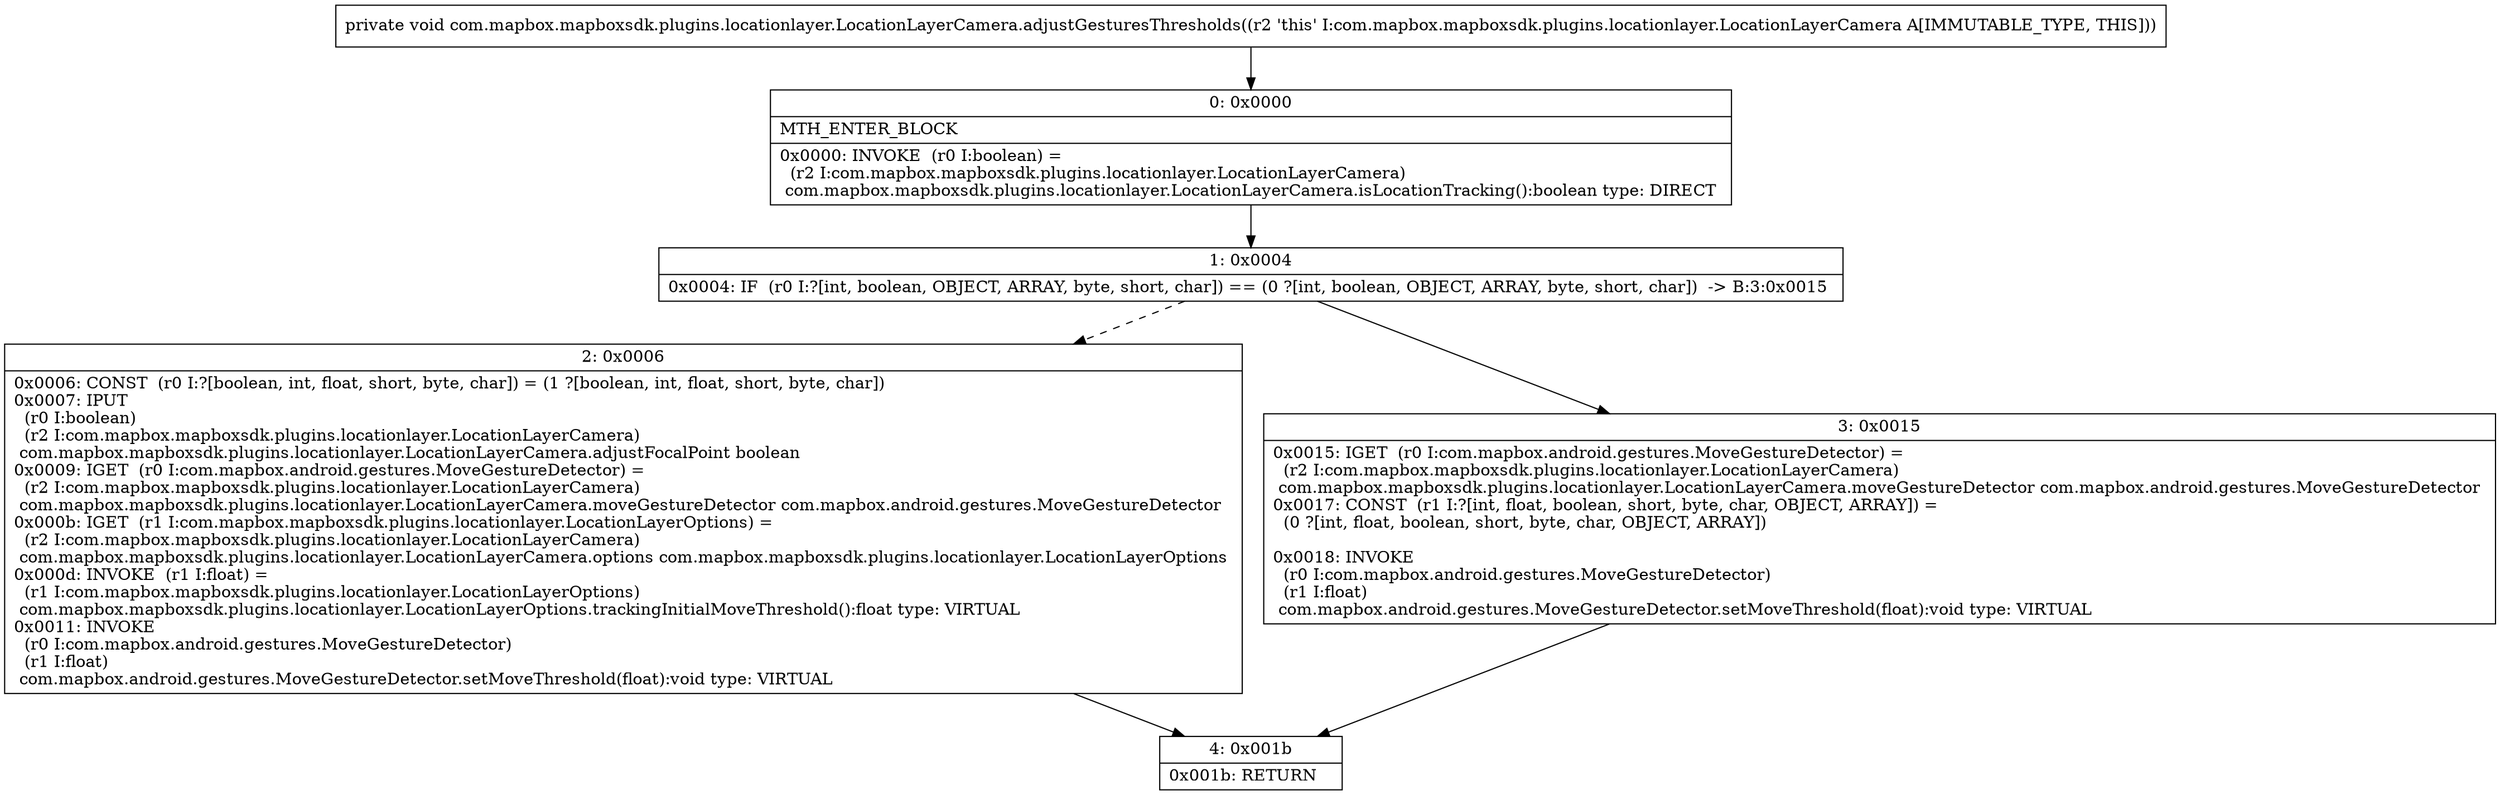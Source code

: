 digraph "CFG forcom.mapbox.mapboxsdk.plugins.locationlayer.LocationLayerCamera.adjustGesturesThresholds()V" {
Node_0 [shape=record,label="{0\:\ 0x0000|MTH_ENTER_BLOCK\l|0x0000: INVOKE  (r0 I:boolean) = \l  (r2 I:com.mapbox.mapboxsdk.plugins.locationlayer.LocationLayerCamera)\l com.mapbox.mapboxsdk.plugins.locationlayer.LocationLayerCamera.isLocationTracking():boolean type: DIRECT \l}"];
Node_1 [shape=record,label="{1\:\ 0x0004|0x0004: IF  (r0 I:?[int, boolean, OBJECT, ARRAY, byte, short, char]) == (0 ?[int, boolean, OBJECT, ARRAY, byte, short, char])  \-\> B:3:0x0015 \l}"];
Node_2 [shape=record,label="{2\:\ 0x0006|0x0006: CONST  (r0 I:?[boolean, int, float, short, byte, char]) = (1 ?[boolean, int, float, short, byte, char]) \l0x0007: IPUT  \l  (r0 I:boolean)\l  (r2 I:com.mapbox.mapboxsdk.plugins.locationlayer.LocationLayerCamera)\l com.mapbox.mapboxsdk.plugins.locationlayer.LocationLayerCamera.adjustFocalPoint boolean \l0x0009: IGET  (r0 I:com.mapbox.android.gestures.MoveGestureDetector) = \l  (r2 I:com.mapbox.mapboxsdk.plugins.locationlayer.LocationLayerCamera)\l com.mapbox.mapboxsdk.plugins.locationlayer.LocationLayerCamera.moveGestureDetector com.mapbox.android.gestures.MoveGestureDetector \l0x000b: IGET  (r1 I:com.mapbox.mapboxsdk.plugins.locationlayer.LocationLayerOptions) = \l  (r2 I:com.mapbox.mapboxsdk.plugins.locationlayer.LocationLayerCamera)\l com.mapbox.mapboxsdk.plugins.locationlayer.LocationLayerCamera.options com.mapbox.mapboxsdk.plugins.locationlayer.LocationLayerOptions \l0x000d: INVOKE  (r1 I:float) = \l  (r1 I:com.mapbox.mapboxsdk.plugins.locationlayer.LocationLayerOptions)\l com.mapbox.mapboxsdk.plugins.locationlayer.LocationLayerOptions.trackingInitialMoveThreshold():float type: VIRTUAL \l0x0011: INVOKE  \l  (r0 I:com.mapbox.android.gestures.MoveGestureDetector)\l  (r1 I:float)\l com.mapbox.android.gestures.MoveGestureDetector.setMoveThreshold(float):void type: VIRTUAL \l}"];
Node_3 [shape=record,label="{3\:\ 0x0015|0x0015: IGET  (r0 I:com.mapbox.android.gestures.MoveGestureDetector) = \l  (r2 I:com.mapbox.mapboxsdk.plugins.locationlayer.LocationLayerCamera)\l com.mapbox.mapboxsdk.plugins.locationlayer.LocationLayerCamera.moveGestureDetector com.mapbox.android.gestures.MoveGestureDetector \l0x0017: CONST  (r1 I:?[int, float, boolean, short, byte, char, OBJECT, ARRAY]) = \l  (0 ?[int, float, boolean, short, byte, char, OBJECT, ARRAY])\l \l0x0018: INVOKE  \l  (r0 I:com.mapbox.android.gestures.MoveGestureDetector)\l  (r1 I:float)\l com.mapbox.android.gestures.MoveGestureDetector.setMoveThreshold(float):void type: VIRTUAL \l}"];
Node_4 [shape=record,label="{4\:\ 0x001b|0x001b: RETURN   \l}"];
MethodNode[shape=record,label="{private void com.mapbox.mapboxsdk.plugins.locationlayer.LocationLayerCamera.adjustGesturesThresholds((r2 'this' I:com.mapbox.mapboxsdk.plugins.locationlayer.LocationLayerCamera A[IMMUTABLE_TYPE, THIS])) }"];
MethodNode -> Node_0;
Node_0 -> Node_1;
Node_1 -> Node_2[style=dashed];
Node_1 -> Node_3;
Node_2 -> Node_4;
Node_3 -> Node_4;
}


